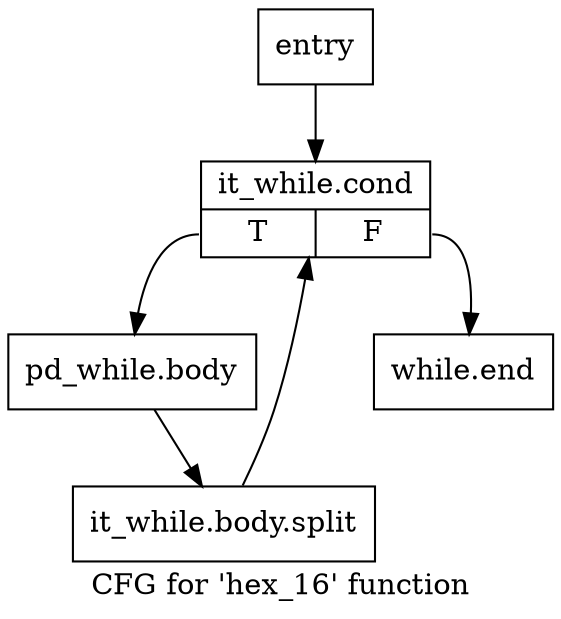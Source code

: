 digraph "CFG for 'hex_16' function" {
	label="CFG for 'hex_16' function";

	Node0x46768d0 [shape=record,label="{entry}"];
	Node0x46768d0 -> Node0x4676920;
	Node0x4676920 [shape=record,label="{it_while.cond|{<s0>T|<s1>F}}"];
	Node0x4676920:s0 -> Node0x4676970;
	Node0x4676920:s1 -> Node0x46769c0;
	Node0x4676970 [shape=record,label="{pd_while.body}"];
	Node0x4676970 -> Node0x6a45ac0;
	Node0x6a45ac0 [shape=record,label="{it_while.body.split}"];
	Node0x6a45ac0 -> Node0x4676920;
	Node0x46769c0 [shape=record,label="{while.end}"];
}

